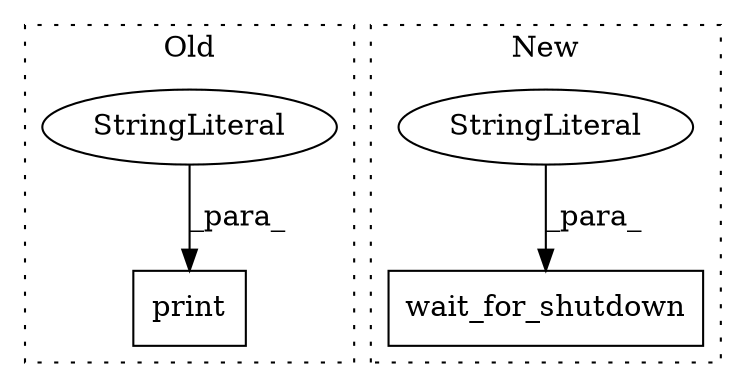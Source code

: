 digraph G {
subgraph cluster0 {
1 [label="print" a="32" s="1315,1342" l="6,1" shape="box"];
4 [label="StringLiteral" a="45" s="1321" l="21" shape="ellipse"];
label = "Old";
style="dotted";
}
subgraph cluster1 {
2 [label="wait_for_shutdown" a="32" s="2065,2108" l="18,1" shape="box"];
3 [label="StringLiteral" a="45" s="2083" l="25" shape="ellipse"];
label = "New";
style="dotted";
}
3 -> 2 [label="_para_"];
4 -> 1 [label="_para_"];
}